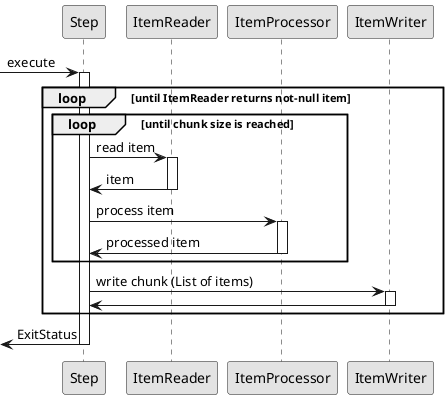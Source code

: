 @startuml
skinparam monochrome true

participant "Step" as s
participant "ItemReader" as ir
participant "ItemProcessor" as ip
participant "ItemWriter" as iw

-> s : execute   
activate s

loop until ItemReader returns not-null item

loop until chunk size is reached 

s -> ir : read item
activate ir
ir -> s : item
deactivate ir

s -> ip : process item
activate ip
ip -> s : processed item
deactivate ip

end
s -> iw : write chunk (List of items)
activate iw
iw -> s
deactivate iw

end
<- s : ExitStatus
deactivate s

@enduml